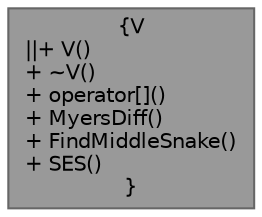 digraph "V"
{
 // LATEX_PDF_SIZE
  bgcolor="transparent";
  edge [fontname=Helvetica,fontsize=10,labelfontname=Helvetica,labelfontsize=10];
  node [fontname=Helvetica,fontsize=10,shape=box,height=0.2,width=0.4];
  Node1 [label="{V\n||+ V()\l+ ~V()\l+ operator[]()\l+ MyersDiff()\l+ FindMiddleSnake()\l+ SES()\l}",height=0.2,width=0.4,color="gray40", fillcolor="grey60", style="filled", fontcolor="black",tooltip=" "];
}
